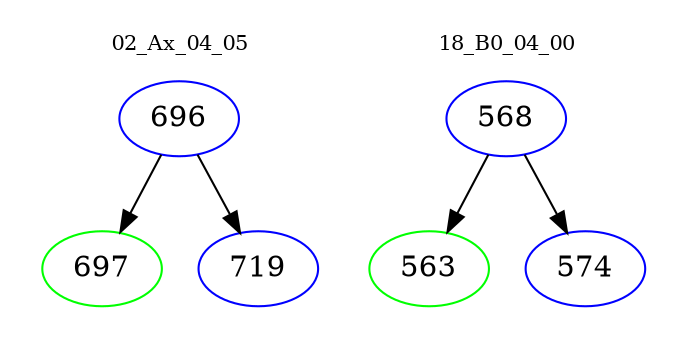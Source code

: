 digraph{
subgraph cluster_0 {
color = white
label = "02_Ax_04_05";
fontsize=10;
T0_696 [label="696", color="blue"]
T0_696 -> T0_697 [color="black"]
T0_697 [label="697", color="green"]
T0_696 -> T0_719 [color="black"]
T0_719 [label="719", color="blue"]
}
subgraph cluster_1 {
color = white
label = "18_B0_04_00";
fontsize=10;
T1_568 [label="568", color="blue"]
T1_568 -> T1_563 [color="black"]
T1_563 [label="563", color="green"]
T1_568 -> T1_574 [color="black"]
T1_574 [label="574", color="blue"]
}
}
